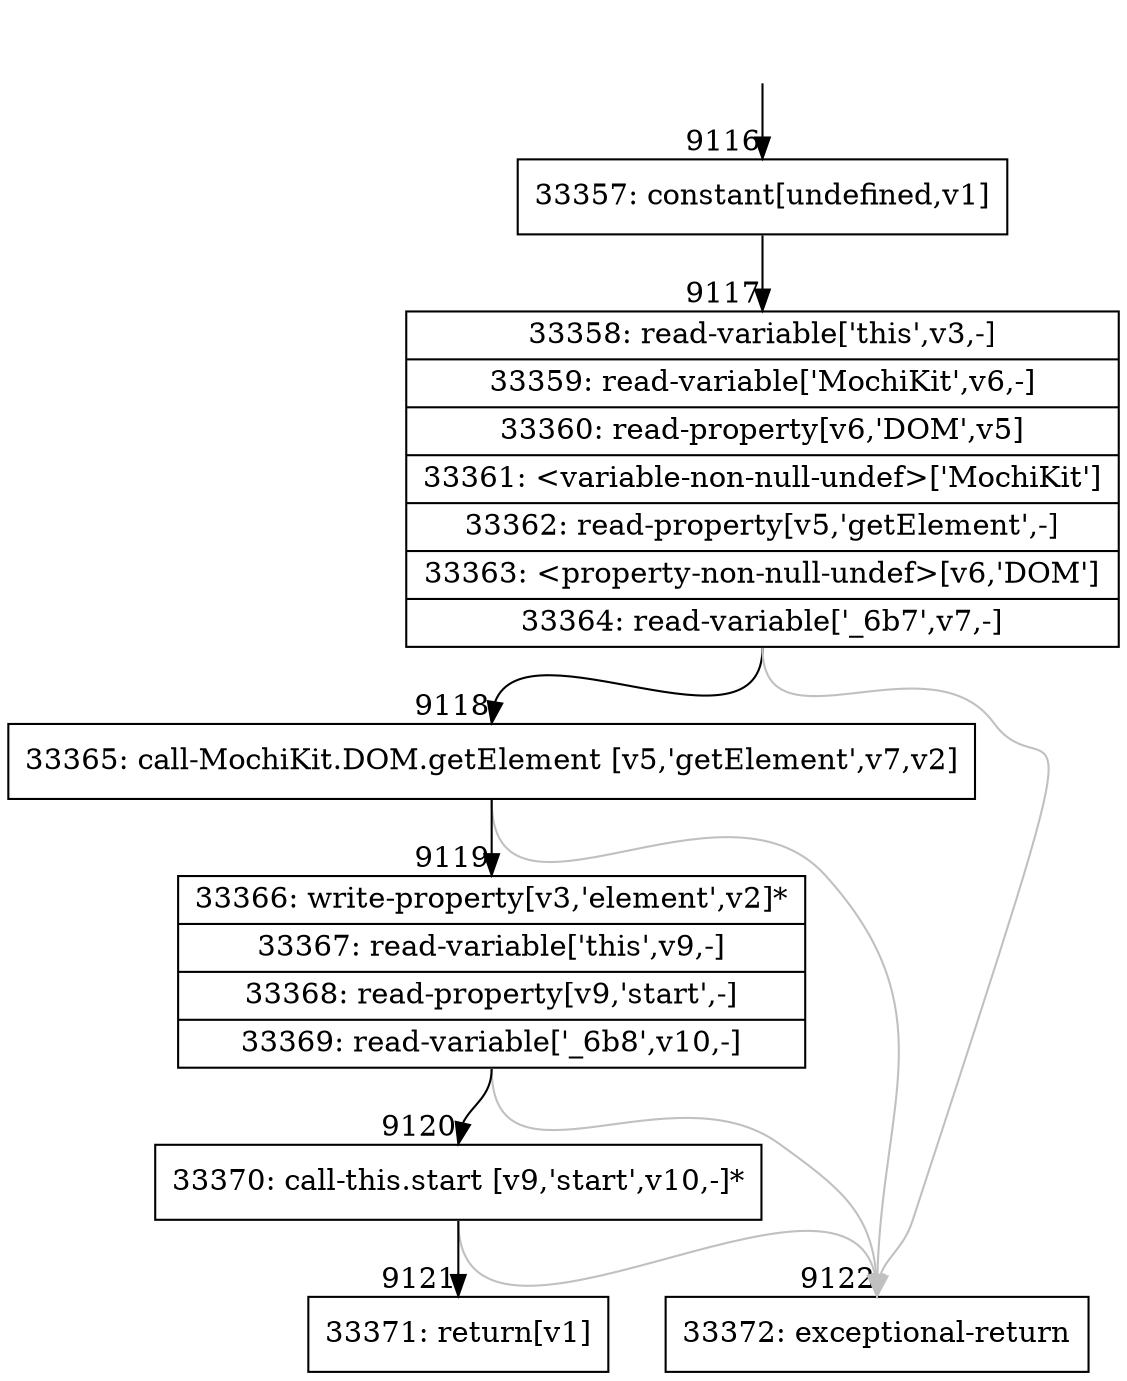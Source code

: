 digraph {
rankdir="TD"
BB_entry632[shape=none,label=""];
BB_entry632 -> BB9116 [tailport=s, headport=n, headlabel="    9116"]
BB9116 [shape=record label="{33357: constant[undefined,v1]}" ] 
BB9116 -> BB9117 [tailport=s, headport=n, headlabel="      9117"]
BB9117 [shape=record label="{33358: read-variable['this',v3,-]|33359: read-variable['MochiKit',v6,-]|33360: read-property[v6,'DOM',v5]|33361: \<variable-non-null-undef\>['MochiKit']|33362: read-property[v5,'getElement',-]|33363: \<property-non-null-undef\>[v6,'DOM']|33364: read-variable['_6b7',v7,-]}" ] 
BB9117 -> BB9118 [tailport=s, headport=n, headlabel="      9118"]
BB9117 -> BB9122 [tailport=s, headport=n, color=gray, headlabel="      9122"]
BB9118 [shape=record label="{33365: call-MochiKit.DOM.getElement [v5,'getElement',v7,v2]}" ] 
BB9118 -> BB9119 [tailport=s, headport=n, headlabel="      9119"]
BB9118 -> BB9122 [tailport=s, headport=n, color=gray]
BB9119 [shape=record label="{33366: write-property[v3,'element',v2]*|33367: read-variable['this',v9,-]|33368: read-property[v9,'start',-]|33369: read-variable['_6b8',v10,-]}" ] 
BB9119 -> BB9120 [tailport=s, headport=n, headlabel="      9120"]
BB9119 -> BB9122 [tailport=s, headport=n, color=gray]
BB9120 [shape=record label="{33370: call-this.start [v9,'start',v10,-]*}" ] 
BB9120 -> BB9121 [tailport=s, headport=n, headlabel="      9121"]
BB9120 -> BB9122 [tailport=s, headport=n, color=gray]
BB9121 [shape=record label="{33371: return[v1]}" ] 
BB9122 [shape=record label="{33372: exceptional-return}" ] 
//#$~ 6517
}
